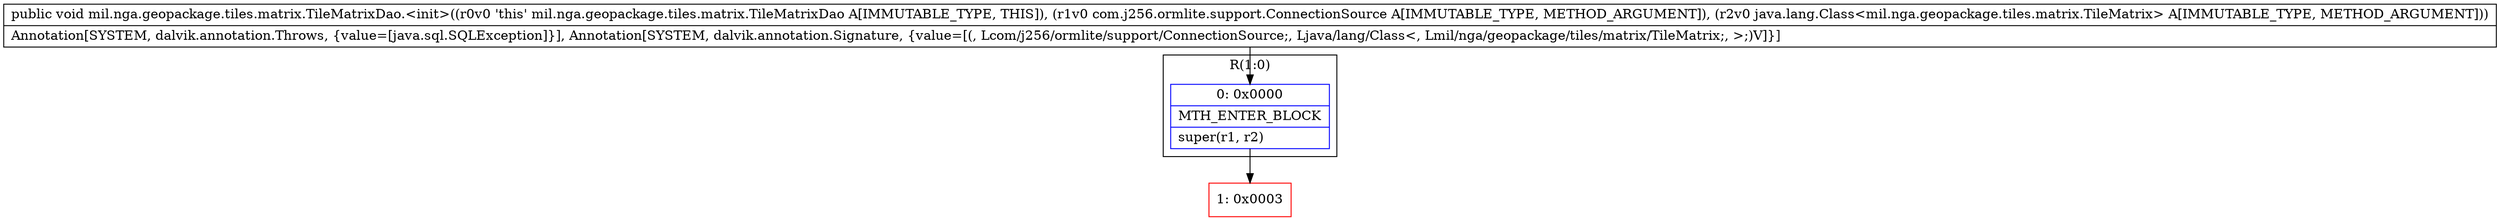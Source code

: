 digraph "CFG formil.nga.geopackage.tiles.matrix.TileMatrixDao.\<init\>(Lcom\/j256\/ormlite\/support\/ConnectionSource;Ljava\/lang\/Class;)V" {
subgraph cluster_Region_811723987 {
label = "R(1:0)";
node [shape=record,color=blue];
Node_0 [shape=record,label="{0\:\ 0x0000|MTH_ENTER_BLOCK\l|super(r1, r2)\l}"];
}
Node_1 [shape=record,color=red,label="{1\:\ 0x0003}"];
MethodNode[shape=record,label="{public void mil.nga.geopackage.tiles.matrix.TileMatrixDao.\<init\>((r0v0 'this' mil.nga.geopackage.tiles.matrix.TileMatrixDao A[IMMUTABLE_TYPE, THIS]), (r1v0 com.j256.ormlite.support.ConnectionSource A[IMMUTABLE_TYPE, METHOD_ARGUMENT]), (r2v0 java.lang.Class\<mil.nga.geopackage.tiles.matrix.TileMatrix\> A[IMMUTABLE_TYPE, METHOD_ARGUMENT]))  | Annotation[SYSTEM, dalvik.annotation.Throws, \{value=[java.sql.SQLException]\}], Annotation[SYSTEM, dalvik.annotation.Signature, \{value=[(, Lcom\/j256\/ormlite\/support\/ConnectionSource;, Ljava\/lang\/Class\<, Lmil\/nga\/geopackage\/tiles\/matrix\/TileMatrix;, \>;)V]\}]\l}"];
MethodNode -> Node_0;
Node_0 -> Node_1;
}

